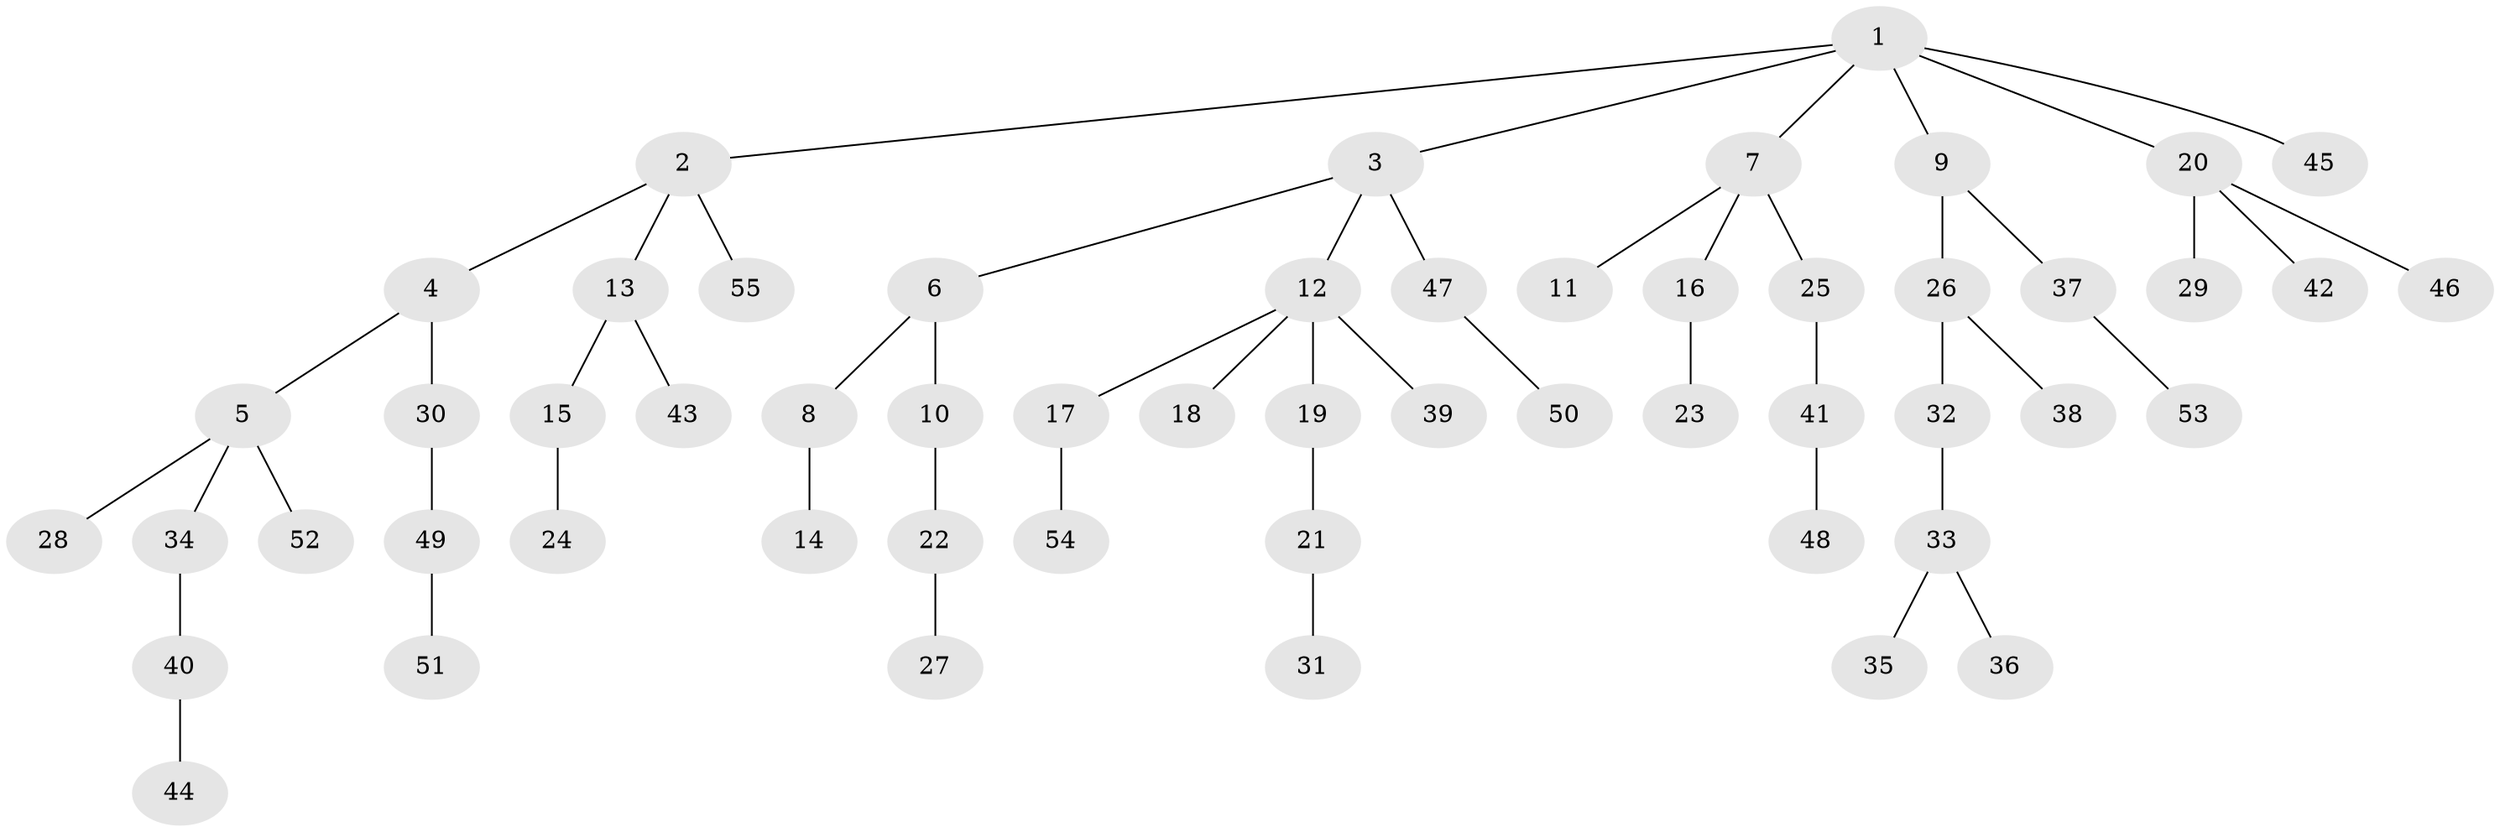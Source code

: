 // coarse degree distribution, {2: 0.3157894736842105, 1: 0.47368421052631576, 6: 0.05263157894736842, 3: 0.15789473684210525}
// Generated by graph-tools (version 1.1) at 2025/37/03/04/25 23:37:27]
// undirected, 55 vertices, 54 edges
graph export_dot {
  node [color=gray90,style=filled];
  1;
  2;
  3;
  4;
  5;
  6;
  7;
  8;
  9;
  10;
  11;
  12;
  13;
  14;
  15;
  16;
  17;
  18;
  19;
  20;
  21;
  22;
  23;
  24;
  25;
  26;
  27;
  28;
  29;
  30;
  31;
  32;
  33;
  34;
  35;
  36;
  37;
  38;
  39;
  40;
  41;
  42;
  43;
  44;
  45;
  46;
  47;
  48;
  49;
  50;
  51;
  52;
  53;
  54;
  55;
  1 -- 2;
  1 -- 3;
  1 -- 7;
  1 -- 9;
  1 -- 20;
  1 -- 45;
  2 -- 4;
  2 -- 13;
  2 -- 55;
  3 -- 6;
  3 -- 12;
  3 -- 47;
  4 -- 5;
  4 -- 30;
  5 -- 28;
  5 -- 34;
  5 -- 52;
  6 -- 8;
  6 -- 10;
  7 -- 11;
  7 -- 16;
  7 -- 25;
  8 -- 14;
  9 -- 26;
  9 -- 37;
  10 -- 22;
  12 -- 17;
  12 -- 18;
  12 -- 19;
  12 -- 39;
  13 -- 15;
  13 -- 43;
  15 -- 24;
  16 -- 23;
  17 -- 54;
  19 -- 21;
  20 -- 29;
  20 -- 42;
  20 -- 46;
  21 -- 31;
  22 -- 27;
  25 -- 41;
  26 -- 32;
  26 -- 38;
  30 -- 49;
  32 -- 33;
  33 -- 35;
  33 -- 36;
  34 -- 40;
  37 -- 53;
  40 -- 44;
  41 -- 48;
  47 -- 50;
  49 -- 51;
}
